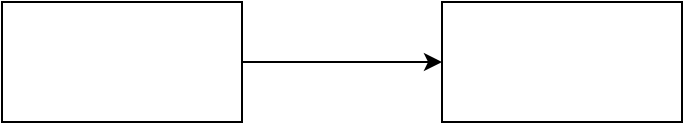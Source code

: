 <mxfile version="17.5.0" type="device"><diagram id="pFXoEXJPBVppZxqwdnCO" name="Page-1"><mxGraphModel dx="1038" dy="579" grid="1" gridSize="10" guides="1" tooltips="1" connect="1" arrows="1" fold="1" page="1" pageScale="1" pageWidth="827" pageHeight="1169" math="0" shadow="0"><root><mxCell id="0"/><mxCell id="1" parent="0"/><mxCell id="-YLPOSquRaua1I3teOg9-3" value="" style="edgeStyle=orthogonalEdgeStyle;rounded=0;orthogonalLoop=1;jettySize=auto;html=1;" edge="1" parent="1" source="-YLPOSquRaua1I3teOg9-1" target="-YLPOSquRaua1I3teOg9-2"><mxGeometry relative="1" as="geometry"/></mxCell><mxCell id="-YLPOSquRaua1I3teOg9-1" value="" style="rounded=0;whiteSpace=wrap;html=1;" vertex="1" parent="1"><mxGeometry x="40" y="30" width="120" height="60" as="geometry"/></mxCell><mxCell id="-YLPOSquRaua1I3teOg9-2" value="" style="rounded=0;whiteSpace=wrap;html=1;" vertex="1" parent="1"><mxGeometry x="260" y="30" width="120" height="60" as="geometry"/></mxCell></root></mxGraphModel></diagram></mxfile>